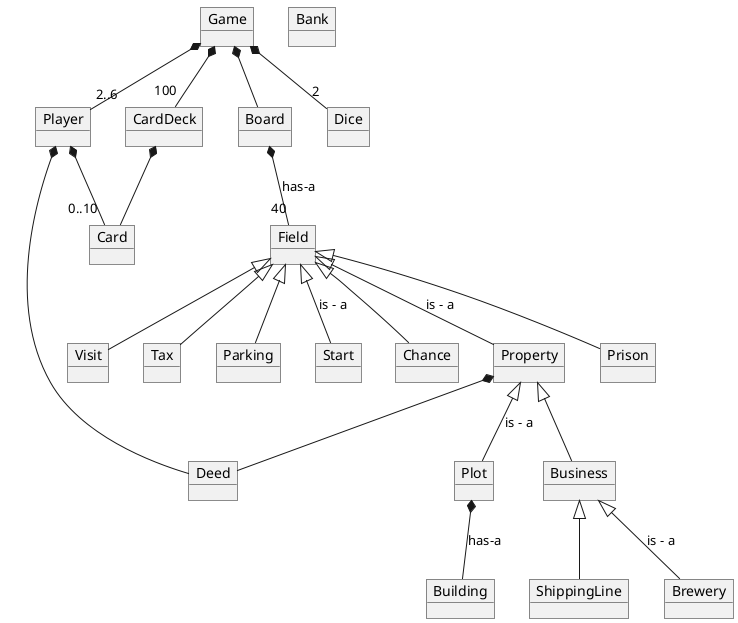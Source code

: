 @startuml
'nyt: carddeck - card

object Game
object Player
object Dice
object CardDeck
object Card
object Board
object Field
object Property
object Prison
object Visit
object Tax
object Parking
object Start
object Chance
object ShippingLine
object Brewery
object Building
object Deed
object Bank
object Business
object Plot

Game *-- Board
Game *-- "2..6" Player

Game *-- "2" Dice
Board *-- "40" Field : has-a

Plot *-- Building: has-a
Property *-- Deed
Player *-- Deed
Business <|-- ShippingLine
Business <|-- Brewery : is - a

Field <|-- Property : is - a
Field <|-- Start : is - a
Field <|-- Chance
Field <|-- Parking
Field <|-- Tax
Field <|-- Prison
Field <|-- Visit


Property <|-- Business
Property <|-- Plot: is - a
Game  *-- "100" CardDeck
Player *-- "0..10" Card
CardDeck *-- Card




@enduml
